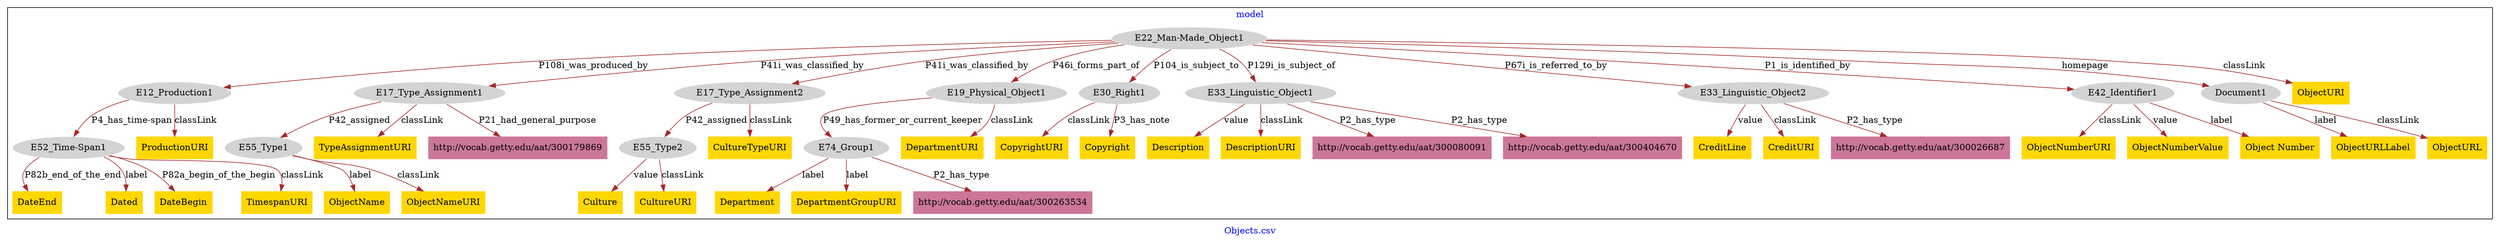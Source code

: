 digraph n0 {
fontcolor="blue"
remincross="true"
label="Objects.csv"
subgraph cluster {
label="model"
n2[style="filled",color="white",fillcolor="lightgray",label="E12_Production1"];
n3[style="filled",color="white",fillcolor="lightgray",label="E52_Time-Span1"];
n4[style="filled",color="white",fillcolor="lightgray",label="E17_Type_Assignment1"];
n5[style="filled",color="white",fillcolor="lightgray",label="E55_Type1"];
n6[style="filled",color="white",fillcolor="lightgray",label="E17_Type_Assignment2"];
n7[style="filled",color="white",fillcolor="lightgray",label="E55_Type2"];
n8[style="filled",color="white",fillcolor="lightgray",label="E19_Physical_Object1"];
n9[style="filled",color="white",fillcolor="lightgray",label="E74_Group1"];
n10[style="filled",color="white",fillcolor="lightgray",label="E22_Man-Made_Object1"];
n11[style="filled",color="white",fillcolor="lightgray",label="E30_Right1"];
n12[style="filled",color="white",fillcolor="lightgray",label="E33_Linguistic_Object1"];
n13[style="filled",color="white",fillcolor="lightgray",label="E33_Linguistic_Object2"];
n14[style="filled",color="white",fillcolor="lightgray",label="E42_Identifier1"];
n15[style="filled",color="white",fillcolor="lightgray",label="Document1"];
n16[shape="plaintext",style="filled",fillcolor="gold",label="DateEnd"];
n17[shape="plaintext",style="filled",fillcolor="gold",label="CopyrightURI"];
n18[shape="plaintext",style="filled",fillcolor="gold",label="Culture"];
n19[shape="plaintext",style="filled",fillcolor="gold",label="Description"];
n20[shape="plaintext",style="filled",fillcolor="gold",label="Department"];
n21[shape="plaintext",style="filled",fillcolor="gold",label="CultureURI"];
n22[shape="plaintext",style="filled",fillcolor="gold",label="CreditLine"];
n23[shape="plaintext",style="filled",fillcolor="gold",label="DescriptionURI"];
n24[shape="plaintext",style="filled",fillcolor="gold",label="ObjectURLLabel"];
n25[shape="plaintext",style="filled",fillcolor="gold",label="ObjectNumberURI"];
n26[shape="plaintext",style="filled",fillcolor="gold",label="ProductionURI"];
n27[shape="plaintext",style="filled",fillcolor="gold",label="ObjectName"];
n28[shape="plaintext",style="filled",fillcolor="gold",label="ObjectNameURI"];
n29[shape="plaintext",style="filled",fillcolor="gold",label="Dated"];
n30[shape="plaintext",style="filled",fillcolor="gold",label="DateBegin"];
n31[shape="plaintext",style="filled",fillcolor="gold",label="TimespanURI"];
n32[shape="plaintext",style="filled",fillcolor="gold",label="ObjectURI"];
n33[shape="plaintext",style="filled",fillcolor="gold",label="CreditURI"];
n34[shape="plaintext",style="filled",fillcolor="gold",label="CultureTypeURI"];
n35[shape="plaintext",style="filled",fillcolor="gold",label="DepartmentGroupURI"];
n36[shape="plaintext",style="filled",fillcolor="gold",label="DepartmentURI"];
n37[shape="plaintext",style="filled",fillcolor="gold",label="Copyright"];
n38[shape="plaintext",style="filled",fillcolor="gold",label="ObjectURL"];
n39[shape="plaintext",style="filled",fillcolor="gold",label="TypeAssignmentURI"];
n40[shape="plaintext",style="filled",fillcolor="gold",label="ObjectNumberValue"];
n41[shape="plaintext",style="filled",fillcolor="gold",label="Object Number"];
n42[shape="plaintext",style="filled",fillcolor="#CC7799",label="http://vocab.getty.edu/aat/300263534"];
n43[shape="plaintext",style="filled",fillcolor="#CC7799",label="http://vocab.getty.edu/aat/300080091"];
n44[shape="plaintext",style="filled",fillcolor="#CC7799",label="http://vocab.getty.edu/aat/300404670"];
n45[shape="plaintext",style="filled",fillcolor="#CC7799",label="http://vocab.getty.edu/aat/300026687"];
n46[shape="plaintext",style="filled",fillcolor="#CC7799",label="http://vocab.getty.edu/aat/300179869"];
}
n2 -> n3[color="brown",fontcolor="black",label="P4_has_time-span"]
n4 -> n5[color="brown",fontcolor="black",label="P42_assigned"]
n6 -> n7[color="brown",fontcolor="black",label="P42_assigned"]
n8 -> n9[color="brown",fontcolor="black",label="P49_has_former_or_current_keeper"]
n10 -> n2[color="brown",fontcolor="black",label="P108i_was_produced_by"]
n10 -> n4[color="brown",fontcolor="black",label="P41i_was_classified_by"]
n10 -> n6[color="brown",fontcolor="black",label="P41i_was_classified_by"]
n10 -> n8[color="brown",fontcolor="black",label="P46i_forms_part_of"]
n10 -> n11[color="brown",fontcolor="black",label="P104_is_subject_to"]
n10 -> n12[color="brown",fontcolor="black",label="P129i_is_subject_of"]
n10 -> n13[color="brown",fontcolor="black",label="P67i_is_referred_to_by"]
n10 -> n14[color="brown",fontcolor="black",label="P1_is_identified_by"]
n10 -> n15[color="brown",fontcolor="black",label="homepage"]
n3 -> n16[color="brown",fontcolor="black",label="P82b_end_of_the_end"]
n11 -> n17[color="brown",fontcolor="black",label="classLink"]
n7 -> n18[color="brown",fontcolor="black",label="value"]
n12 -> n19[color="brown",fontcolor="black",label="value"]
n9 -> n20[color="brown",fontcolor="black",label="label"]
n7 -> n21[color="brown",fontcolor="black",label="classLink"]
n13 -> n22[color="brown",fontcolor="black",label="value"]
n12 -> n23[color="brown",fontcolor="black",label="classLink"]
n15 -> n24[color="brown",fontcolor="black",label="label"]
n14 -> n25[color="brown",fontcolor="black",label="classLink"]
n2 -> n26[color="brown",fontcolor="black",label="classLink"]
n5 -> n27[color="brown",fontcolor="black",label="label"]
n5 -> n28[color="brown",fontcolor="black",label="classLink"]
n3 -> n29[color="brown",fontcolor="black",label="label"]
n3 -> n30[color="brown",fontcolor="black",label="P82a_begin_of_the_begin"]
n3 -> n31[color="brown",fontcolor="black",label="classLink"]
n10 -> n32[color="brown",fontcolor="black",label="classLink"]
n13 -> n33[color="brown",fontcolor="black",label="classLink"]
n6 -> n34[color="brown",fontcolor="black",label="classLink"]
n9 -> n35[color="brown",fontcolor="black",label="label"]
n8 -> n36[color="brown",fontcolor="black",label="classLink"]
n11 -> n37[color="brown",fontcolor="black",label="P3_has_note"]
n15 -> n38[color="brown",fontcolor="black",label="classLink"]
n4 -> n39[color="brown",fontcolor="black",label="classLink"]
n14 -> n40[color="brown",fontcolor="black",label="value"]
n14 -> n41[color="brown",fontcolor="black",label="label"]
n9 -> n42[color="brown",fontcolor="black",label="P2_has_type"]
n12 -> n43[color="brown",fontcolor="black",label="P2_has_type"]
n12 -> n44[color="brown",fontcolor="black",label="P2_has_type"]
n13 -> n45[color="brown",fontcolor="black",label="P2_has_type"]
n4 -> n46[color="brown",fontcolor="black",label="P21_had_general_purpose"]
}
